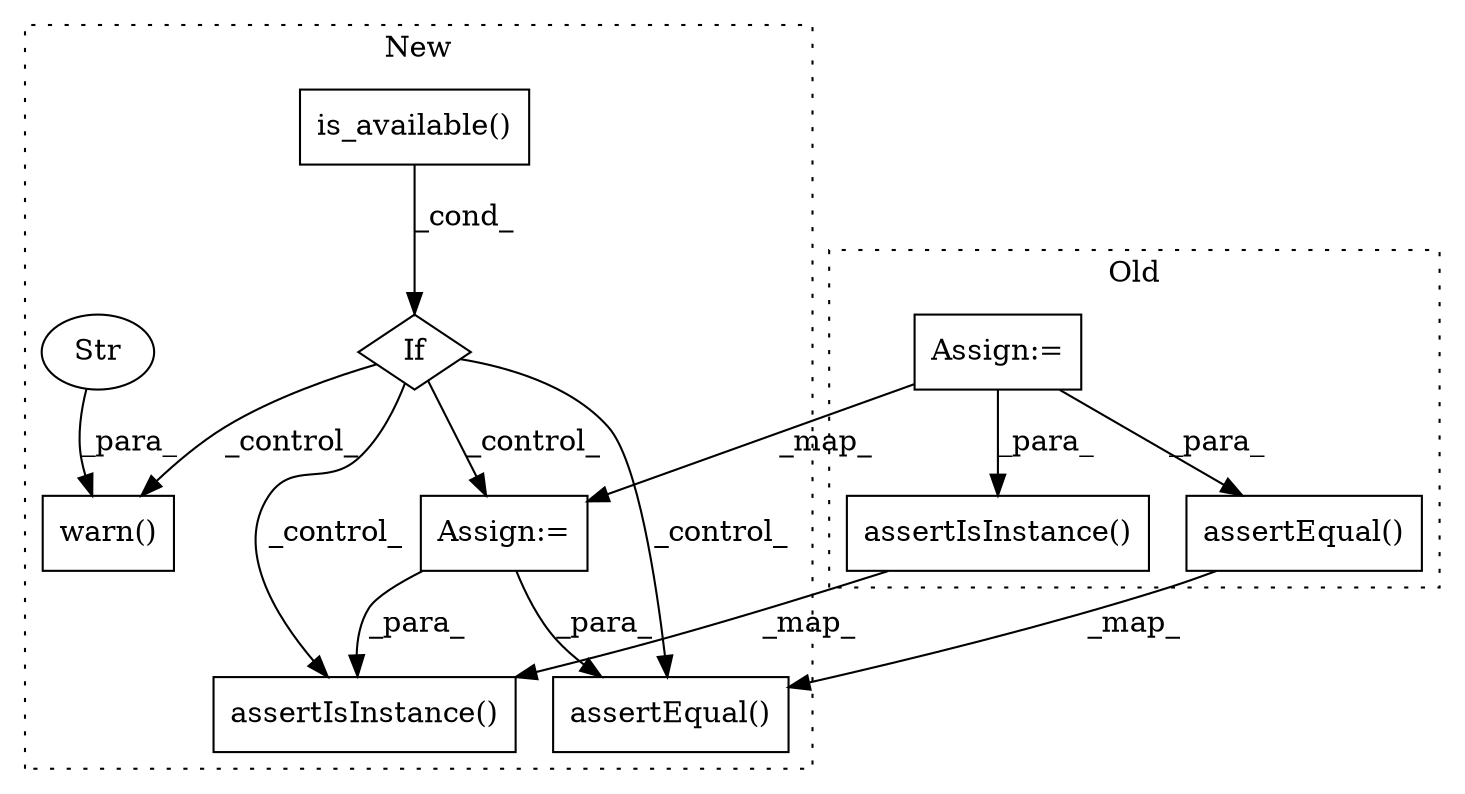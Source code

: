 digraph G {
subgraph cluster0 {
1 [label="assertIsInstance()" a="75" s="5896,5941" l="22,1" shape="box"];
8 [label="Assign:=" a="68" s="5148" l="3" shape="box"];
9 [label="assertEqual()" a="75" s="5951,5987" l="17,1" shape="box"];
label = "Old";
style="dotted";
}
subgraph cluster1 {
2 [label="assertIsInstance()" a="75" s="5272,5317" l="22,1" shape="box"];
3 [label="If" a="96" s="4362" l="3" shape="diamond"];
4 [label="warn()" a="75" s="5568,5704" l="19,6" shape="box"];
5 [label="Str" a="66" s="5587" l="100" shape="ellipse"];
6 [label="is_available()" a="75" s="4365" l="25" shape="box"];
7 [label="Assign:=" a="68" s="4590" l="3" shape="box"];
10 [label="assertEqual()" a="75" s="5322,5357" l="17,1" shape="box"];
label = "New";
style="dotted";
}
1 -> 2 [label="_map_"];
3 -> 4 [label="_control_"];
3 -> 7 [label="_control_"];
3 -> 2 [label="_control_"];
3 -> 10 [label="_control_"];
5 -> 4 [label="_para_"];
6 -> 3 [label="_cond_"];
7 -> 2 [label="_para_"];
7 -> 10 [label="_para_"];
8 -> 1 [label="_para_"];
8 -> 7 [label="_map_"];
8 -> 9 [label="_para_"];
9 -> 10 [label="_map_"];
}